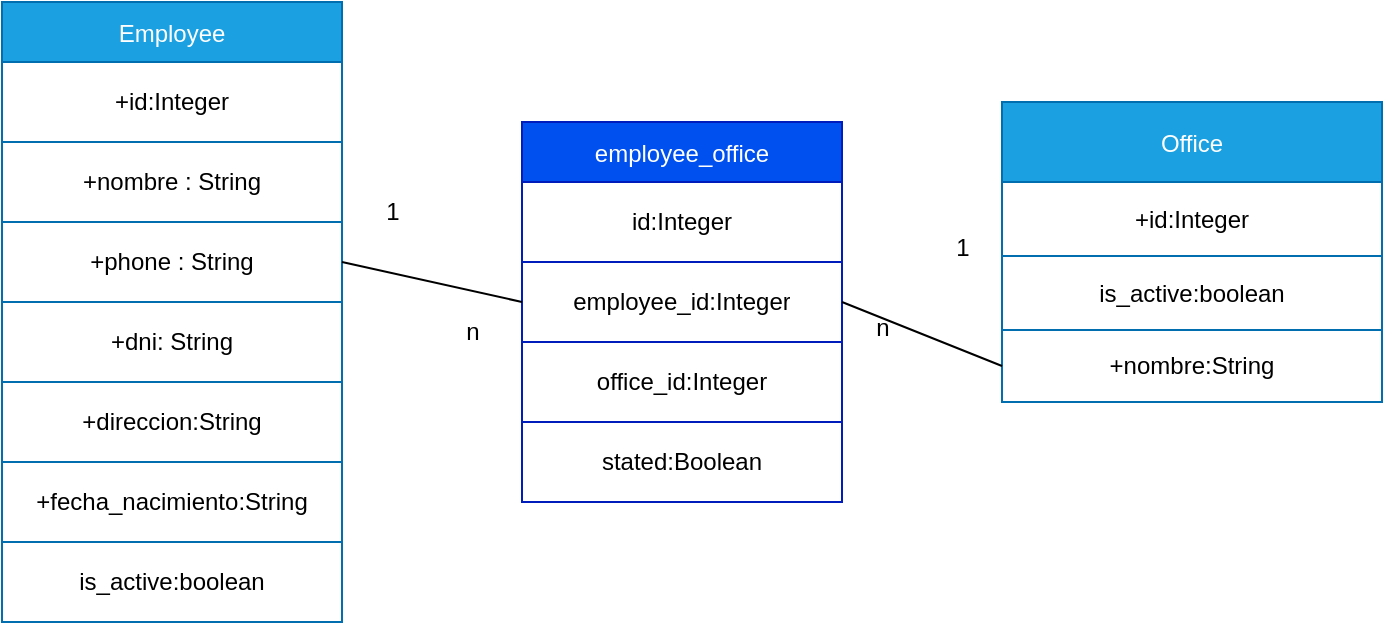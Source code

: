 <mxfile version="27.1.4">
  <diagram name="Página-1" id="Lm8vEPiSgqKYIVUotNfP">
    <mxGraphModel dx="864" dy="520" grid="1" gridSize="10" guides="1" tooltips="1" connect="1" arrows="1" fold="1" page="1" pageScale="1" pageWidth="827" pageHeight="1169" math="0" shadow="0">
      <root>
        <mxCell id="0" />
        <mxCell id="1" parent="0" />
        <mxCell id="Li2QYK2MBCczAWVFTLed-12" value="Employee" style="shape=table;startSize=30;container=1;collapsible=0;childLayout=tableLayout;fillColor=#1ba1e2;fontColor=#ffffff;strokeColor=#006EAF;" vertex="1" parent="1">
          <mxGeometry x="30" y="50" width="170" height="310" as="geometry" />
        </mxCell>
        <mxCell id="Li2QYK2MBCczAWVFTLed-30" style="shape=tableRow;horizontal=0;startSize=0;swimlaneHead=0;swimlaneBody=0;strokeColor=inherit;top=0;left=0;bottom=0;right=0;collapsible=0;dropTarget=0;fillColor=none;points=[[0,0.5],[1,0.5]];portConstraint=eastwest;" vertex="1" parent="Li2QYK2MBCczAWVFTLed-12">
          <mxGeometry y="30" width="170" height="40" as="geometry" />
        </mxCell>
        <mxCell id="Li2QYK2MBCczAWVFTLed-31" value="+id:Integer" style="shape=partialRectangle;html=1;whiteSpace=wrap;connectable=0;strokeColor=inherit;overflow=hidden;fillColor=none;top=0;left=0;bottom=0;right=0;pointerEvents=1;" vertex="1" parent="Li2QYK2MBCczAWVFTLed-30">
          <mxGeometry width="170" height="40" as="geometry">
            <mxRectangle width="170" height="40" as="alternateBounds" />
          </mxGeometry>
        </mxCell>
        <mxCell id="Li2QYK2MBCczAWVFTLed-13" value="" style="shape=tableRow;horizontal=0;startSize=0;swimlaneHead=0;swimlaneBody=0;strokeColor=inherit;top=0;left=0;bottom=0;right=0;collapsible=0;dropTarget=0;fillColor=none;points=[[0,0.5],[1,0.5]];portConstraint=eastwest;" vertex="1" parent="Li2QYK2MBCczAWVFTLed-12">
          <mxGeometry y="70" width="170" height="40" as="geometry" />
        </mxCell>
        <mxCell id="Li2QYK2MBCczAWVFTLed-14" value="+nombre : String" style="shape=partialRectangle;html=1;whiteSpace=wrap;connectable=0;strokeColor=inherit;overflow=hidden;fillColor=none;top=0;left=0;bottom=0;right=0;pointerEvents=1;" vertex="1" parent="Li2QYK2MBCczAWVFTLed-13">
          <mxGeometry width="170" height="40" as="geometry">
            <mxRectangle width="170" height="40" as="alternateBounds" />
          </mxGeometry>
        </mxCell>
        <mxCell id="Li2QYK2MBCczAWVFTLed-15" value="" style="shape=tableRow;horizontal=0;startSize=0;swimlaneHead=0;swimlaneBody=0;strokeColor=inherit;top=0;left=0;bottom=0;right=0;collapsible=0;dropTarget=0;fillColor=none;points=[[0,0.5],[1,0.5]];portConstraint=eastwest;" vertex="1" parent="Li2QYK2MBCczAWVFTLed-12">
          <mxGeometry y="110" width="170" height="40" as="geometry" />
        </mxCell>
        <mxCell id="Li2QYK2MBCczAWVFTLed-16" value="+phone : String" style="shape=partialRectangle;html=1;whiteSpace=wrap;connectable=0;strokeColor=inherit;overflow=hidden;fillColor=none;top=0;left=0;bottom=0;right=0;pointerEvents=1;" vertex="1" parent="Li2QYK2MBCczAWVFTLed-15">
          <mxGeometry width="170" height="40" as="geometry">
            <mxRectangle width="170" height="40" as="alternateBounds" />
          </mxGeometry>
        </mxCell>
        <mxCell id="Li2QYK2MBCczAWVFTLed-24" style="shape=tableRow;horizontal=0;startSize=0;swimlaneHead=0;swimlaneBody=0;strokeColor=inherit;top=0;left=0;bottom=0;right=0;collapsible=0;dropTarget=0;fillColor=none;points=[[0,0.5],[1,0.5]];portConstraint=eastwest;" vertex="1" parent="Li2QYK2MBCczAWVFTLed-12">
          <mxGeometry y="150" width="170" height="40" as="geometry" />
        </mxCell>
        <mxCell id="Li2QYK2MBCczAWVFTLed-25" value="+dni: String" style="shape=partialRectangle;html=1;whiteSpace=wrap;connectable=0;strokeColor=inherit;overflow=hidden;fillColor=none;top=0;left=0;bottom=0;right=0;pointerEvents=1;" vertex="1" parent="Li2QYK2MBCczAWVFTLed-24">
          <mxGeometry width="170" height="40" as="geometry">
            <mxRectangle width="170" height="40" as="alternateBounds" />
          </mxGeometry>
        </mxCell>
        <mxCell id="Li2QYK2MBCczAWVFTLed-26" style="shape=tableRow;horizontal=0;startSize=0;swimlaneHead=0;swimlaneBody=0;strokeColor=inherit;top=0;left=0;bottom=0;right=0;collapsible=0;dropTarget=0;fillColor=none;points=[[0,0.5],[1,0.5]];portConstraint=eastwest;" vertex="1" parent="Li2QYK2MBCczAWVFTLed-12">
          <mxGeometry y="190" width="170" height="40" as="geometry" />
        </mxCell>
        <mxCell id="Li2QYK2MBCczAWVFTLed-27" value="+direccion:String" style="shape=partialRectangle;html=1;whiteSpace=wrap;connectable=0;strokeColor=inherit;overflow=hidden;fillColor=none;top=0;left=0;bottom=0;right=0;pointerEvents=1;" vertex="1" parent="Li2QYK2MBCczAWVFTLed-26">
          <mxGeometry width="170" height="40" as="geometry">
            <mxRectangle width="170" height="40" as="alternateBounds" />
          </mxGeometry>
        </mxCell>
        <mxCell id="Li2QYK2MBCczAWVFTLed-28" style="shape=tableRow;horizontal=0;startSize=0;swimlaneHead=0;swimlaneBody=0;strokeColor=inherit;top=0;left=0;bottom=0;right=0;collapsible=0;dropTarget=0;fillColor=none;points=[[0,0.5],[1,0.5]];portConstraint=eastwest;" vertex="1" parent="Li2QYK2MBCczAWVFTLed-12">
          <mxGeometry y="230" width="170" height="40" as="geometry" />
        </mxCell>
        <mxCell id="Li2QYK2MBCczAWVFTLed-29" value="+fecha_nacimiento:String" style="shape=partialRectangle;html=1;whiteSpace=wrap;connectable=0;strokeColor=inherit;overflow=hidden;fillColor=none;top=0;left=0;bottom=0;right=0;pointerEvents=1;" vertex="1" parent="Li2QYK2MBCczAWVFTLed-28">
          <mxGeometry width="170" height="40" as="geometry">
            <mxRectangle width="170" height="40" as="alternateBounds" />
          </mxGeometry>
        </mxCell>
        <mxCell id="Li2QYK2MBCczAWVFTLed-55" style="shape=tableRow;horizontal=0;startSize=0;swimlaneHead=0;swimlaneBody=0;strokeColor=inherit;top=0;left=0;bottom=0;right=0;collapsible=0;dropTarget=0;fillColor=none;points=[[0,0.5],[1,0.5]];portConstraint=eastwest;" vertex="1" parent="Li2QYK2MBCczAWVFTLed-12">
          <mxGeometry y="270" width="170" height="40" as="geometry" />
        </mxCell>
        <mxCell id="Li2QYK2MBCczAWVFTLed-56" value="is_active:boolean" style="shape=partialRectangle;html=1;whiteSpace=wrap;connectable=0;strokeColor=inherit;overflow=hidden;fillColor=none;top=0;left=0;bottom=0;right=0;pointerEvents=1;" vertex="1" parent="Li2QYK2MBCczAWVFTLed-55">
          <mxGeometry width="170" height="40" as="geometry">
            <mxRectangle width="170" height="40" as="alternateBounds" />
          </mxGeometry>
        </mxCell>
        <mxCell id="Li2QYK2MBCczAWVFTLed-17" value="Office" style="shape=table;startSize=40;container=1;collapsible=0;childLayout=tableLayout;fillColor=#1ba1e2;fontColor=#ffffff;strokeColor=#006EAF;" vertex="1" parent="1">
          <mxGeometry x="530" y="100" width="190" height="150" as="geometry" />
        </mxCell>
        <mxCell id="Li2QYK2MBCczAWVFTLed-18" value="" style="shape=tableRow;horizontal=0;startSize=0;swimlaneHead=0;swimlaneBody=0;strokeColor=inherit;top=0;left=0;bottom=0;right=0;collapsible=0;dropTarget=0;fillColor=none;points=[[0,0.5],[1,0.5]];portConstraint=eastwest;" vertex="1" parent="Li2QYK2MBCczAWVFTLed-17">
          <mxGeometry y="40" width="190" height="37" as="geometry" />
        </mxCell>
        <mxCell id="Li2QYK2MBCczAWVFTLed-19" value="+id:Integer" style="shape=partialRectangle;html=1;whiteSpace=wrap;connectable=0;strokeColor=inherit;overflow=hidden;fillColor=none;top=0;left=0;bottom=0;right=0;pointerEvents=1;" vertex="1" parent="Li2QYK2MBCczAWVFTLed-18">
          <mxGeometry width="190" height="37" as="geometry">
            <mxRectangle width="190" height="37" as="alternateBounds" />
          </mxGeometry>
        </mxCell>
        <mxCell id="Li2QYK2MBCczAWVFTLed-53" style="shape=tableRow;horizontal=0;startSize=0;swimlaneHead=0;swimlaneBody=0;strokeColor=inherit;top=0;left=0;bottom=0;right=0;collapsible=0;dropTarget=0;fillColor=none;points=[[0,0.5],[1,0.5]];portConstraint=eastwest;" vertex="1" parent="Li2QYK2MBCczAWVFTLed-17">
          <mxGeometry y="77" width="190" height="37" as="geometry" />
        </mxCell>
        <mxCell id="Li2QYK2MBCczAWVFTLed-54" value="is_active:boolean" style="shape=partialRectangle;html=1;whiteSpace=wrap;connectable=0;strokeColor=inherit;overflow=hidden;fillColor=none;top=0;left=0;bottom=0;right=0;pointerEvents=1;" vertex="1" parent="Li2QYK2MBCczAWVFTLed-53">
          <mxGeometry width="190" height="37" as="geometry">
            <mxRectangle width="190" height="37" as="alternateBounds" />
          </mxGeometry>
        </mxCell>
        <mxCell id="Li2QYK2MBCczAWVFTLed-20" value="" style="shape=tableRow;horizontal=0;startSize=0;swimlaneHead=0;swimlaneBody=0;strokeColor=inherit;top=0;left=0;bottom=0;right=0;collapsible=0;dropTarget=0;fillColor=none;points=[[0,0.5],[1,0.5]];portConstraint=eastwest;" vertex="1" parent="Li2QYK2MBCczAWVFTLed-17">
          <mxGeometry y="114" width="190" height="36" as="geometry" />
        </mxCell>
        <mxCell id="Li2QYK2MBCczAWVFTLed-21" value="+nombre:String" style="shape=partialRectangle;html=1;whiteSpace=wrap;connectable=0;strokeColor=inherit;overflow=hidden;fillColor=none;top=0;left=0;bottom=0;right=0;pointerEvents=1;" vertex="1" parent="Li2QYK2MBCczAWVFTLed-20">
          <mxGeometry width="190" height="36" as="geometry">
            <mxRectangle width="190" height="36" as="alternateBounds" />
          </mxGeometry>
        </mxCell>
        <mxCell id="Li2QYK2MBCczAWVFTLed-34" value="employee_office" style="shape=table;startSize=30;container=1;collapsible=0;childLayout=tableLayout;fillColor=#0050ef;fontColor=#ffffff;strokeColor=#001DBC;" vertex="1" parent="1">
          <mxGeometry x="290" y="110" width="160" height="190" as="geometry" />
        </mxCell>
        <mxCell id="Li2QYK2MBCczAWVFTLed-35" value="" style="shape=tableRow;horizontal=0;startSize=0;swimlaneHead=0;swimlaneBody=0;strokeColor=inherit;top=0;left=0;bottom=0;right=0;collapsible=0;dropTarget=0;fillColor=none;points=[[0,0.5],[1,0.5]];portConstraint=eastwest;" vertex="1" parent="Li2QYK2MBCczAWVFTLed-34">
          <mxGeometry y="30" width="160" height="40" as="geometry" />
        </mxCell>
        <mxCell id="Li2QYK2MBCczAWVFTLed-36" value="id:Integer" style="shape=partialRectangle;html=1;whiteSpace=wrap;connectable=0;strokeColor=inherit;overflow=hidden;fillColor=none;top=0;left=0;bottom=0;right=0;pointerEvents=1;" vertex="1" parent="Li2QYK2MBCczAWVFTLed-35">
          <mxGeometry width="160" height="40" as="geometry">
            <mxRectangle width="160" height="40" as="alternateBounds" />
          </mxGeometry>
        </mxCell>
        <mxCell id="Li2QYK2MBCczAWVFTLed-37" value="" style="shape=tableRow;horizontal=0;startSize=0;swimlaneHead=0;swimlaneBody=0;strokeColor=inherit;top=0;left=0;bottom=0;right=0;collapsible=0;dropTarget=0;fillColor=none;points=[[0,0.5],[1,0.5]];portConstraint=eastwest;" vertex="1" parent="Li2QYK2MBCczAWVFTLed-34">
          <mxGeometry y="70" width="160" height="40" as="geometry" />
        </mxCell>
        <mxCell id="Li2QYK2MBCczAWVFTLed-38" value="employee_id:Integer" style="shape=partialRectangle;html=1;whiteSpace=wrap;connectable=0;strokeColor=inherit;overflow=hidden;fillColor=none;top=0;left=0;bottom=0;right=0;pointerEvents=1;" vertex="1" parent="Li2QYK2MBCczAWVFTLed-37">
          <mxGeometry width="160" height="40" as="geometry">
            <mxRectangle width="160" height="40" as="alternateBounds" />
          </mxGeometry>
        </mxCell>
        <mxCell id="Li2QYK2MBCczAWVFTLed-39" value="" style="shape=tableRow;horizontal=0;startSize=0;swimlaneHead=0;swimlaneBody=0;strokeColor=inherit;top=0;left=0;bottom=0;right=0;collapsible=0;dropTarget=0;fillColor=none;points=[[0,0.5],[1,0.5]];portConstraint=eastwest;" vertex="1" parent="Li2QYK2MBCczAWVFTLed-34">
          <mxGeometry y="110" width="160" height="40" as="geometry" />
        </mxCell>
        <mxCell id="Li2QYK2MBCczAWVFTLed-40" value="office_id:Integer" style="shape=partialRectangle;html=1;whiteSpace=wrap;connectable=0;strokeColor=inherit;overflow=hidden;fillColor=none;top=0;left=0;bottom=0;right=0;pointerEvents=1;" vertex="1" parent="Li2QYK2MBCczAWVFTLed-39">
          <mxGeometry width="160" height="40" as="geometry">
            <mxRectangle width="160" height="40" as="alternateBounds" />
          </mxGeometry>
        </mxCell>
        <mxCell id="Li2QYK2MBCczAWVFTLed-51" style="shape=tableRow;horizontal=0;startSize=0;swimlaneHead=0;swimlaneBody=0;strokeColor=inherit;top=0;left=0;bottom=0;right=0;collapsible=0;dropTarget=0;fillColor=none;points=[[0,0.5],[1,0.5]];portConstraint=eastwest;" vertex="1" parent="Li2QYK2MBCczAWVFTLed-34">
          <mxGeometry y="150" width="160" height="40" as="geometry" />
        </mxCell>
        <mxCell id="Li2QYK2MBCczAWVFTLed-52" value="stated:Boolean" style="shape=partialRectangle;html=1;whiteSpace=wrap;connectable=0;strokeColor=inherit;overflow=hidden;fillColor=none;top=0;left=0;bottom=0;right=0;pointerEvents=1;" vertex="1" parent="Li2QYK2MBCczAWVFTLed-51">
          <mxGeometry width="160" height="40" as="geometry">
            <mxRectangle width="160" height="40" as="alternateBounds" />
          </mxGeometry>
        </mxCell>
        <mxCell id="Li2QYK2MBCczAWVFTLed-42" value="" style="endArrow=none;html=1;rounded=0;entryX=0;entryY=0.5;entryDx=0;entryDy=0;exitX=1;exitY=0.5;exitDx=0;exitDy=0;" edge="1" parent="1" source="Li2QYK2MBCczAWVFTLed-37" target="Li2QYK2MBCczAWVFTLed-20">
          <mxGeometry width="50" height="50" relative="1" as="geometry">
            <mxPoint x="390" y="300" as="sourcePoint" />
            <mxPoint x="440" y="250" as="targetPoint" />
          </mxGeometry>
        </mxCell>
        <mxCell id="Li2QYK2MBCczAWVFTLed-45" value="" style="endArrow=none;html=1;rounded=0;exitX=1;exitY=0.5;exitDx=0;exitDy=0;" edge="1" parent="1" source="Li2QYK2MBCczAWVFTLed-15">
          <mxGeometry width="50" height="50" relative="1" as="geometry">
            <mxPoint x="240" y="250" as="sourcePoint" />
            <mxPoint x="290" y="200" as="targetPoint" />
          </mxGeometry>
        </mxCell>
        <mxCell id="Li2QYK2MBCczAWVFTLed-47" value="1" style="text;html=1;align=center;verticalAlign=middle;resizable=0;points=[];autosize=1;strokeColor=none;fillColor=none;" vertex="1" parent="1">
          <mxGeometry x="210" y="140" width="30" height="30" as="geometry" />
        </mxCell>
        <mxCell id="Li2QYK2MBCczAWVFTLed-48" value="n" style="text;html=1;align=center;verticalAlign=middle;resizable=0;points=[];autosize=1;strokeColor=none;fillColor=none;" vertex="1" parent="1">
          <mxGeometry x="250" y="200" width="30" height="30" as="geometry" />
        </mxCell>
        <mxCell id="Li2QYK2MBCczAWVFTLed-49" value="1" style="text;html=1;align=center;verticalAlign=middle;resizable=0;points=[];autosize=1;strokeColor=none;fillColor=none;" vertex="1" parent="1">
          <mxGeometry x="495" y="158" width="30" height="30" as="geometry" />
        </mxCell>
        <mxCell id="Li2QYK2MBCczAWVFTLed-50" value="n" style="text;html=1;align=center;verticalAlign=middle;resizable=0;points=[];autosize=1;strokeColor=none;fillColor=none;" vertex="1" parent="1">
          <mxGeometry x="455" y="198" width="30" height="30" as="geometry" />
        </mxCell>
      </root>
    </mxGraphModel>
  </diagram>
</mxfile>
